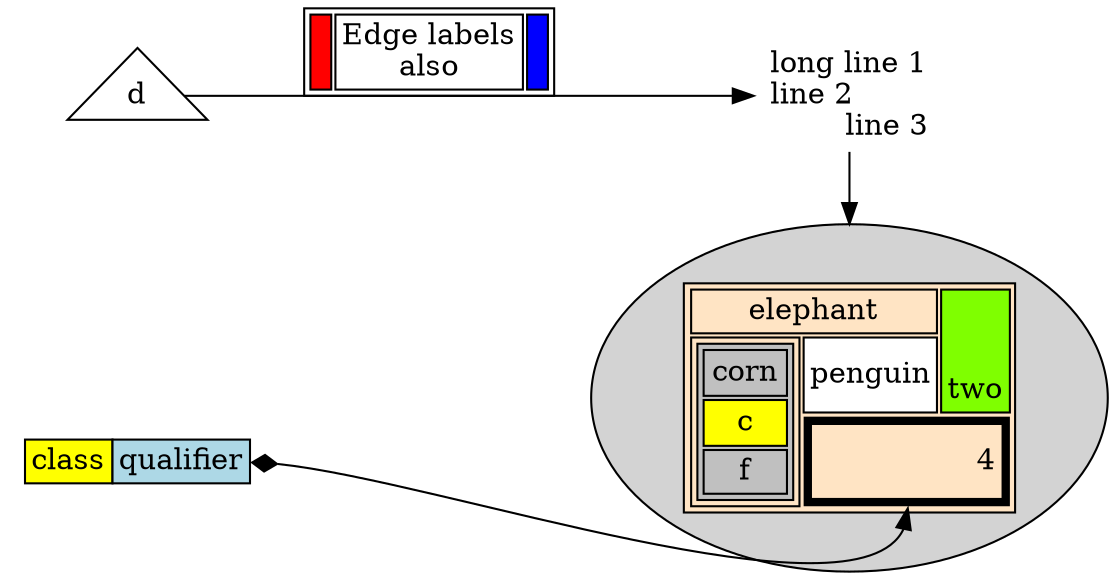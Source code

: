 /*******************************************************************************
 * Copyright (c) 2017, 2019 itemis AG and others.
 *
 * All rights reserved. This program and the accompanying materials
 * are made available under the terms of the Eclipse Public License v1.0
 * which accompanies this distribution, and is available at
 * http://www.eclipse.org/legal/epl-v10.html
 *
 * Contributors:
 *       Tamas Miklossy (itemis AG) - Initial text (bug #508830)
 *
 *******************************************************************************/

// Sample graph from http://www.graphviz.org/doc/info/shapes.html
digraph G {
	rankdir=LR
	node [shape=plaintext]
	a [
		label=
			<
				<TABLE BORDER="0" CELLBORDER="1" CELLSPACING="0">
					<TR>
						<TD ROWSPAN="3" BGCOLOR="yellow">class</TD>
					</TR>
					<TR>
						<TD PORT="here" BGCOLOR="lightblue">qualifier</TD>
					</TR>
				</TABLE>
			>
	]

	b [shape=ellipse style=filled label=
		<
			<TABLE BGCOLOR="bisque">
				<TR>
					<TD COLSPAN="3">elephant</TD>
					<TD ROWSPAN="2" BGCOLOR="chartreuse" VALIGN="bottom" ALIGN="right">two</TD>
				</TR>
				<TR>
					<TD COLSPAN="2" ROWSPAN="2">
						<TABLE BGCOLOR="grey">
							<TR>
								<TD>corn</TD>
							</TR>
							<TR>
								<TD BGCOLOR="yellow">c</TD>
							</TR>
							<TR>
								<TD>f</TD>
							</TR>
						</TABLE>
					</TD>
					<TD BGCOLOR="white">penguin</TD> 
				</TR>
				<TR>
					<TD COLSPAN="2" BORDER="4" ALIGN="right" PORT="there">4</TD>
				</TR>
			</TABLE>
		>
	]

	c [ label=
		<
			long line 1<BR/>
			line 2<BR ALIGN="LEFT"/>
			line 3<BR ALIGN="RIGHT"/>
		>
	]

	subgraph {
		rank=same b c
	}

	a:here -> b:there [dir=both arrowtail = diamond]
	c -> b
	d [shape=triangle]
	d -> c [label=
		<
			<TABLE>
				<TR>
					<TD BGCOLOR="red" WIDTH="10"></TD>
					<TD>Edge labels<BR/>also</TD>
					<TD BGCOLOR="blue" WIDTH="10"></TD>
				</TR>
			</TABLE>
		>
	]
}
